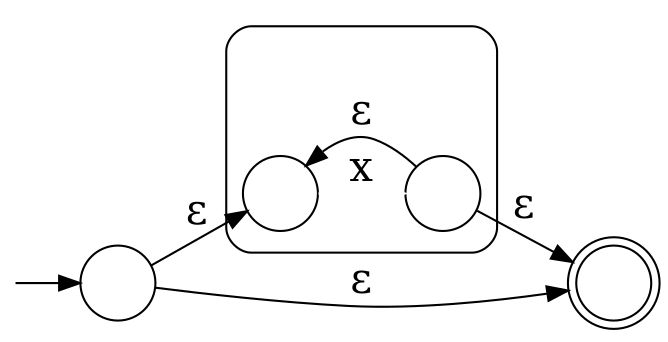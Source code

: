 digraph G 
 { 
 ratio=0.5;
 rankdir=LR;
 ranksep=0.4;
 0 [shape=circle,fontsize=40,label=""]
subgraph cluster_1{
	1 [shape=circle,fontsize=40,label=""]
	2 [shape=circle,fontsize=40,label=""]
	1 -> 2 [color=white,label="x",fontsize=20];
	graph[style=rounded];
}

3 [shape=doublecircle,fontsize=40,label=""]
node [shape = point, color=white, fontcolor=white]; start;
start -> 0;
0 -> 1 [label="&epsilon;",fontsize=20];
2 -> 3 [label="&epsilon;",fontsize=20];
0 -> 3 [label="&epsilon;",fontsize=20];
2 -> 1 [label="&epsilon;",fontsize=20];
}
